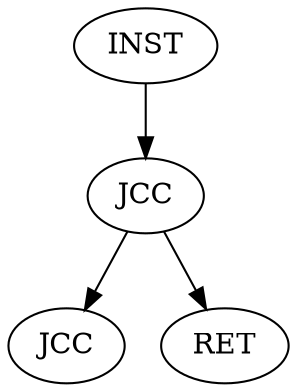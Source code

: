 Digraph G {
"A" [label = "INST" , root=true]
"B" [label = "JCC"]
"C" [label = "JCC"]
"D" [label = "RET"]
"A" -> "B"
"B" -> "C"
"B" -> "D"
}
